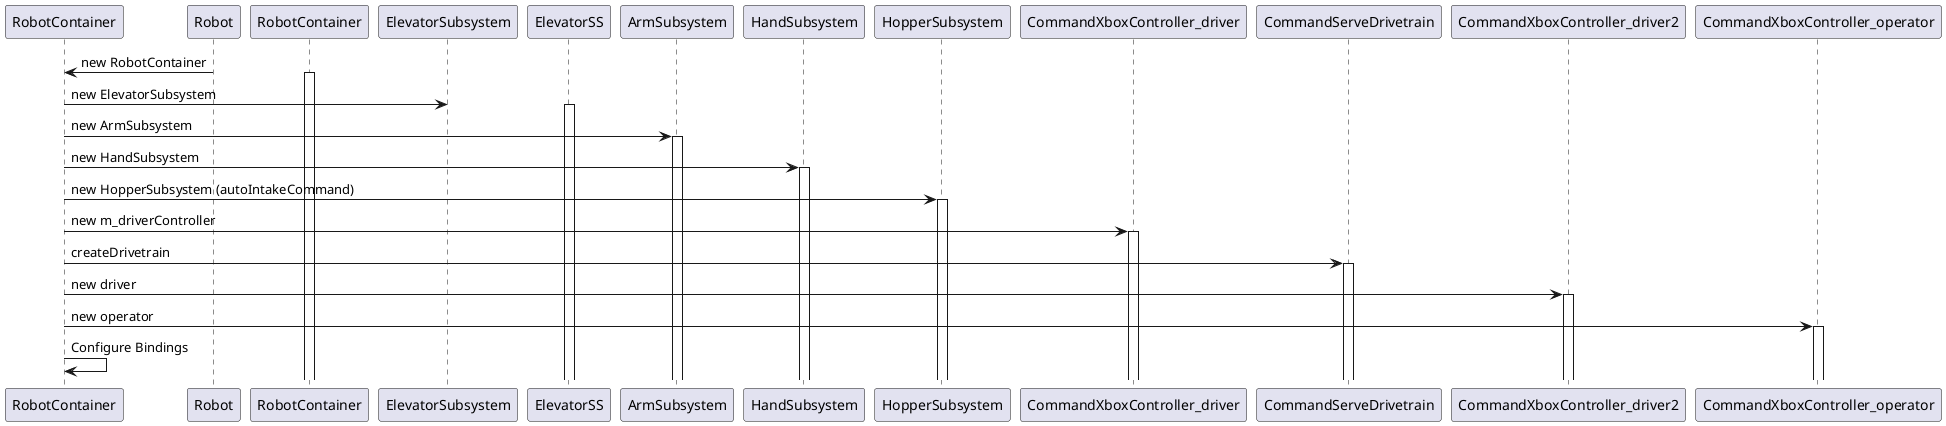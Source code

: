 @@startuml

participant RobotContainer as RC 
Robot -> RC: new RobotContainer
activate RobotContainer

RC -> ElevatorSubsystem: new ElevatorSubsystem
activate ElevatorSS


RC -> ArmSubsystem: new ArmSubsystem
activate ArmSubsystem

RC -> HandSubsystem: new HandSubsystem
activate HandSubsystem

RC -> HopperSubsystem: new HopperSubsystem (autoIntakeCommand)
activate HopperSubsystem

RC -> CommandXboxController_driver: new m_driverController
activate CommandXboxController_driver

RC -> CommandServeDrivetrain: createDrivetrain
activate CommandServeDrivetrain

RC -> CommandXboxController_driver2: new driver
activate CommandXboxController_driver2
RC -> CommandXboxController_operator: new operator
activate CommandXboxController_operator

RC -> RC: Configure Bindings

@@enduml